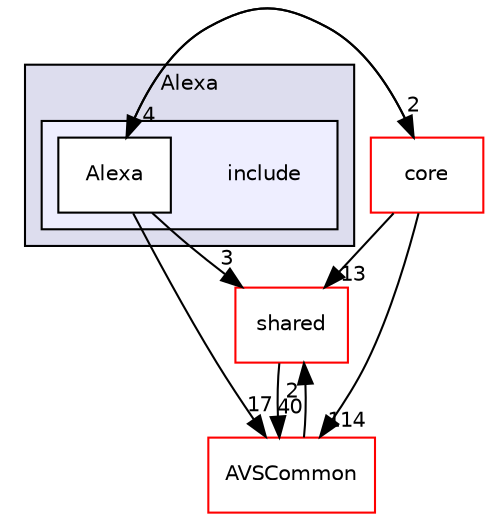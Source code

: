 digraph "/workplace/avs-device-sdk/CapabilityAgents/Alexa/include" {
  compound=true
  node [ fontsize="10", fontname="Helvetica"];
  edge [ labelfontsize="10", labelfontname="Helvetica"];
  subgraph clusterdir_a1558373db80e0c64649c83f312e1e2c {
    graph [ bgcolor="#ddddee", pencolor="black", label="Alexa" fontname="Helvetica", fontsize="10", URL="dir_a1558373db80e0c64649c83f312e1e2c.html"]
  subgraph clusterdir_7bea2613620dd0e302af38c664599d1d {
    graph [ bgcolor="#eeeeff", pencolor="black", label="" URL="dir_7bea2613620dd0e302af38c664599d1d.html"];
    dir_7bea2613620dd0e302af38c664599d1d [shape=plaintext label="include"];
    dir_cb32440b41aafb66c9030f665380fba1 [shape=box label="Alexa" color="black" fillcolor="white" style="filled" URL="dir_cb32440b41aafb66c9030f665380fba1.html"];
  }
  }
  dir_9982052f7ce695d12571567315b2fafa [shape=box label="shared" fillcolor="white" style="filled" color="red" URL="dir_9982052f7ce695d12571567315b2fafa.html"];
  dir_13e65effb2bde530b17b3d5eefcd0266 [shape=box label="AVSCommon" fillcolor="white" style="filled" color="red" URL="dir_13e65effb2bde530b17b3d5eefcd0266.html"];
  dir_4270bfced15e0e73154b13468c7c9ad9 [shape=box label="core" fillcolor="white" style="filled" color="red" URL="dir_4270bfced15e0e73154b13468c7c9ad9.html"];
  dir_9982052f7ce695d12571567315b2fafa->dir_13e65effb2bde530b17b3d5eefcd0266 [headlabel="40", labeldistance=1.5 headhref="dir_000116_000017.html"];
  dir_13e65effb2bde530b17b3d5eefcd0266->dir_9982052f7ce695d12571567315b2fafa [headlabel="2", labeldistance=1.5 headhref="dir_000017_000116.html"];
  dir_4270bfced15e0e73154b13468c7c9ad9->dir_9982052f7ce695d12571567315b2fafa [headlabel="13", labeldistance=1.5 headhref="dir_000528_000116.html"];
  dir_4270bfced15e0e73154b13468c7c9ad9->dir_13e65effb2bde530b17b3d5eefcd0266 [headlabel="114", labeldistance=1.5 headhref="dir_000528_000017.html"];
  dir_4270bfced15e0e73154b13468c7c9ad9->dir_cb32440b41aafb66c9030f665380fba1 [headlabel="4", labeldistance=1.5 headhref="dir_000528_000431.html"];
  dir_cb32440b41aafb66c9030f665380fba1->dir_9982052f7ce695d12571567315b2fafa [headlabel="3", labeldistance=1.5 headhref="dir_000431_000116.html"];
  dir_cb32440b41aafb66c9030f665380fba1->dir_13e65effb2bde530b17b3d5eefcd0266 [headlabel="17", labeldistance=1.5 headhref="dir_000431_000017.html"];
  dir_cb32440b41aafb66c9030f665380fba1->dir_4270bfced15e0e73154b13468c7c9ad9 [headlabel="2", labeldistance=1.5 headhref="dir_000431_000528.html"];
}
